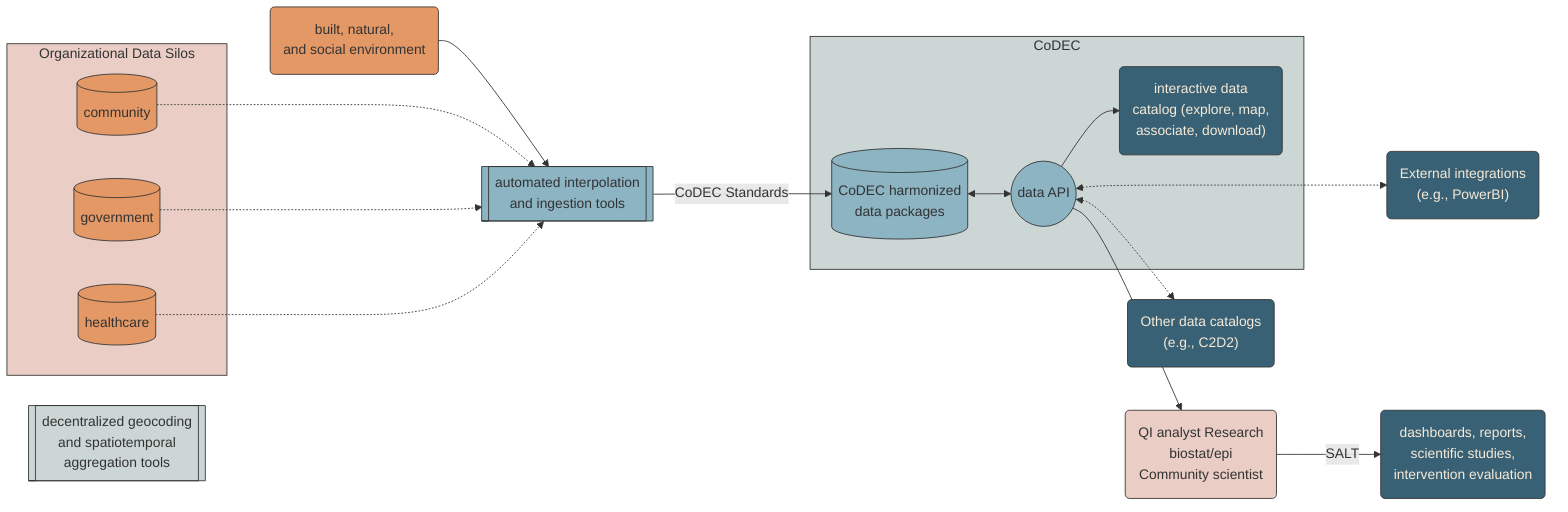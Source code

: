 %%{init: { "fontFamily": "arial" } }%%

flowchart LR

classDef I fill:#E49865,stroke:#333,stroke-width:1px;
classDef II fill:#EACEC5,stroke:#333,stroke-width:1px;
classDef III fill:#CBD6D5,stroke:#333,stroke-width:1px;
classDef IIII fill:#8CB4C3,stroke:#333,stroke-width:1px;
classDef V fill:#396175,color:#F6EAD8,stroke:#333,stroke-width:1px;


subgraph organization-data ["Organizational Data Silos"]
org[(community)]:::I
jfs[(government)]:::I
cchmc[(healthcare)]:::I
end
class organization-data II

auto[["automated interpolation \n and ingestion tools"]]:::IIII
auto --"CoDEC Standards"--> d

degauss[["decentralized geocoding \nand spatiotemporal \naggregation tools"]]:::III
acs("built, natural, \nand social environment"):::I
acs --> auto

org & jfs & cchmc -..-> auto

subgraph codec-box ["CoDEC"]
  d[("CoDEC harmonized \ndata packages")]:::IIII
  d <--> api((data API)):::IIII
  api --> data-catalog("interactive data \ncatalog (explore, map, \nassociate, download)"):::V
end
class codec-box III

api <-.-> c2d2("Other data catalogs \n(e.g., C2D2)"):::V
api <-..-> external("External integrations \n (e.g., PowerBI)"):::V

api --> publisher("QI analyst Research \nbiostat/epi \nCommunity scientist"):::II --SALT--> dashboard("dashboards, reports,\n scientific studies, \nintervention evaluation"):::V